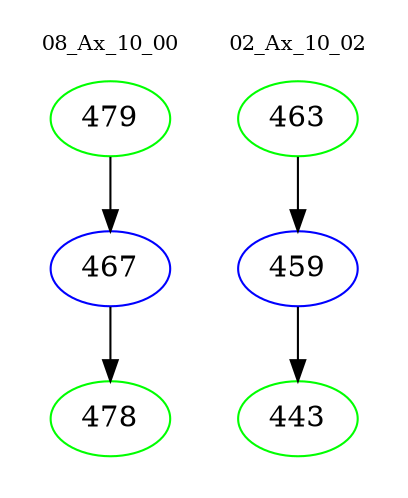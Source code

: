 digraph{
subgraph cluster_0 {
color = white
label = "08_Ax_10_00";
fontsize=10;
T0_479 [label="479", color="green"]
T0_479 -> T0_467 [color="black"]
T0_467 [label="467", color="blue"]
T0_467 -> T0_478 [color="black"]
T0_478 [label="478", color="green"]
}
subgraph cluster_1 {
color = white
label = "02_Ax_10_02";
fontsize=10;
T1_463 [label="463", color="green"]
T1_463 -> T1_459 [color="black"]
T1_459 [label="459", color="blue"]
T1_459 -> T1_443 [color="black"]
T1_443 [label="443", color="green"]
}
}
